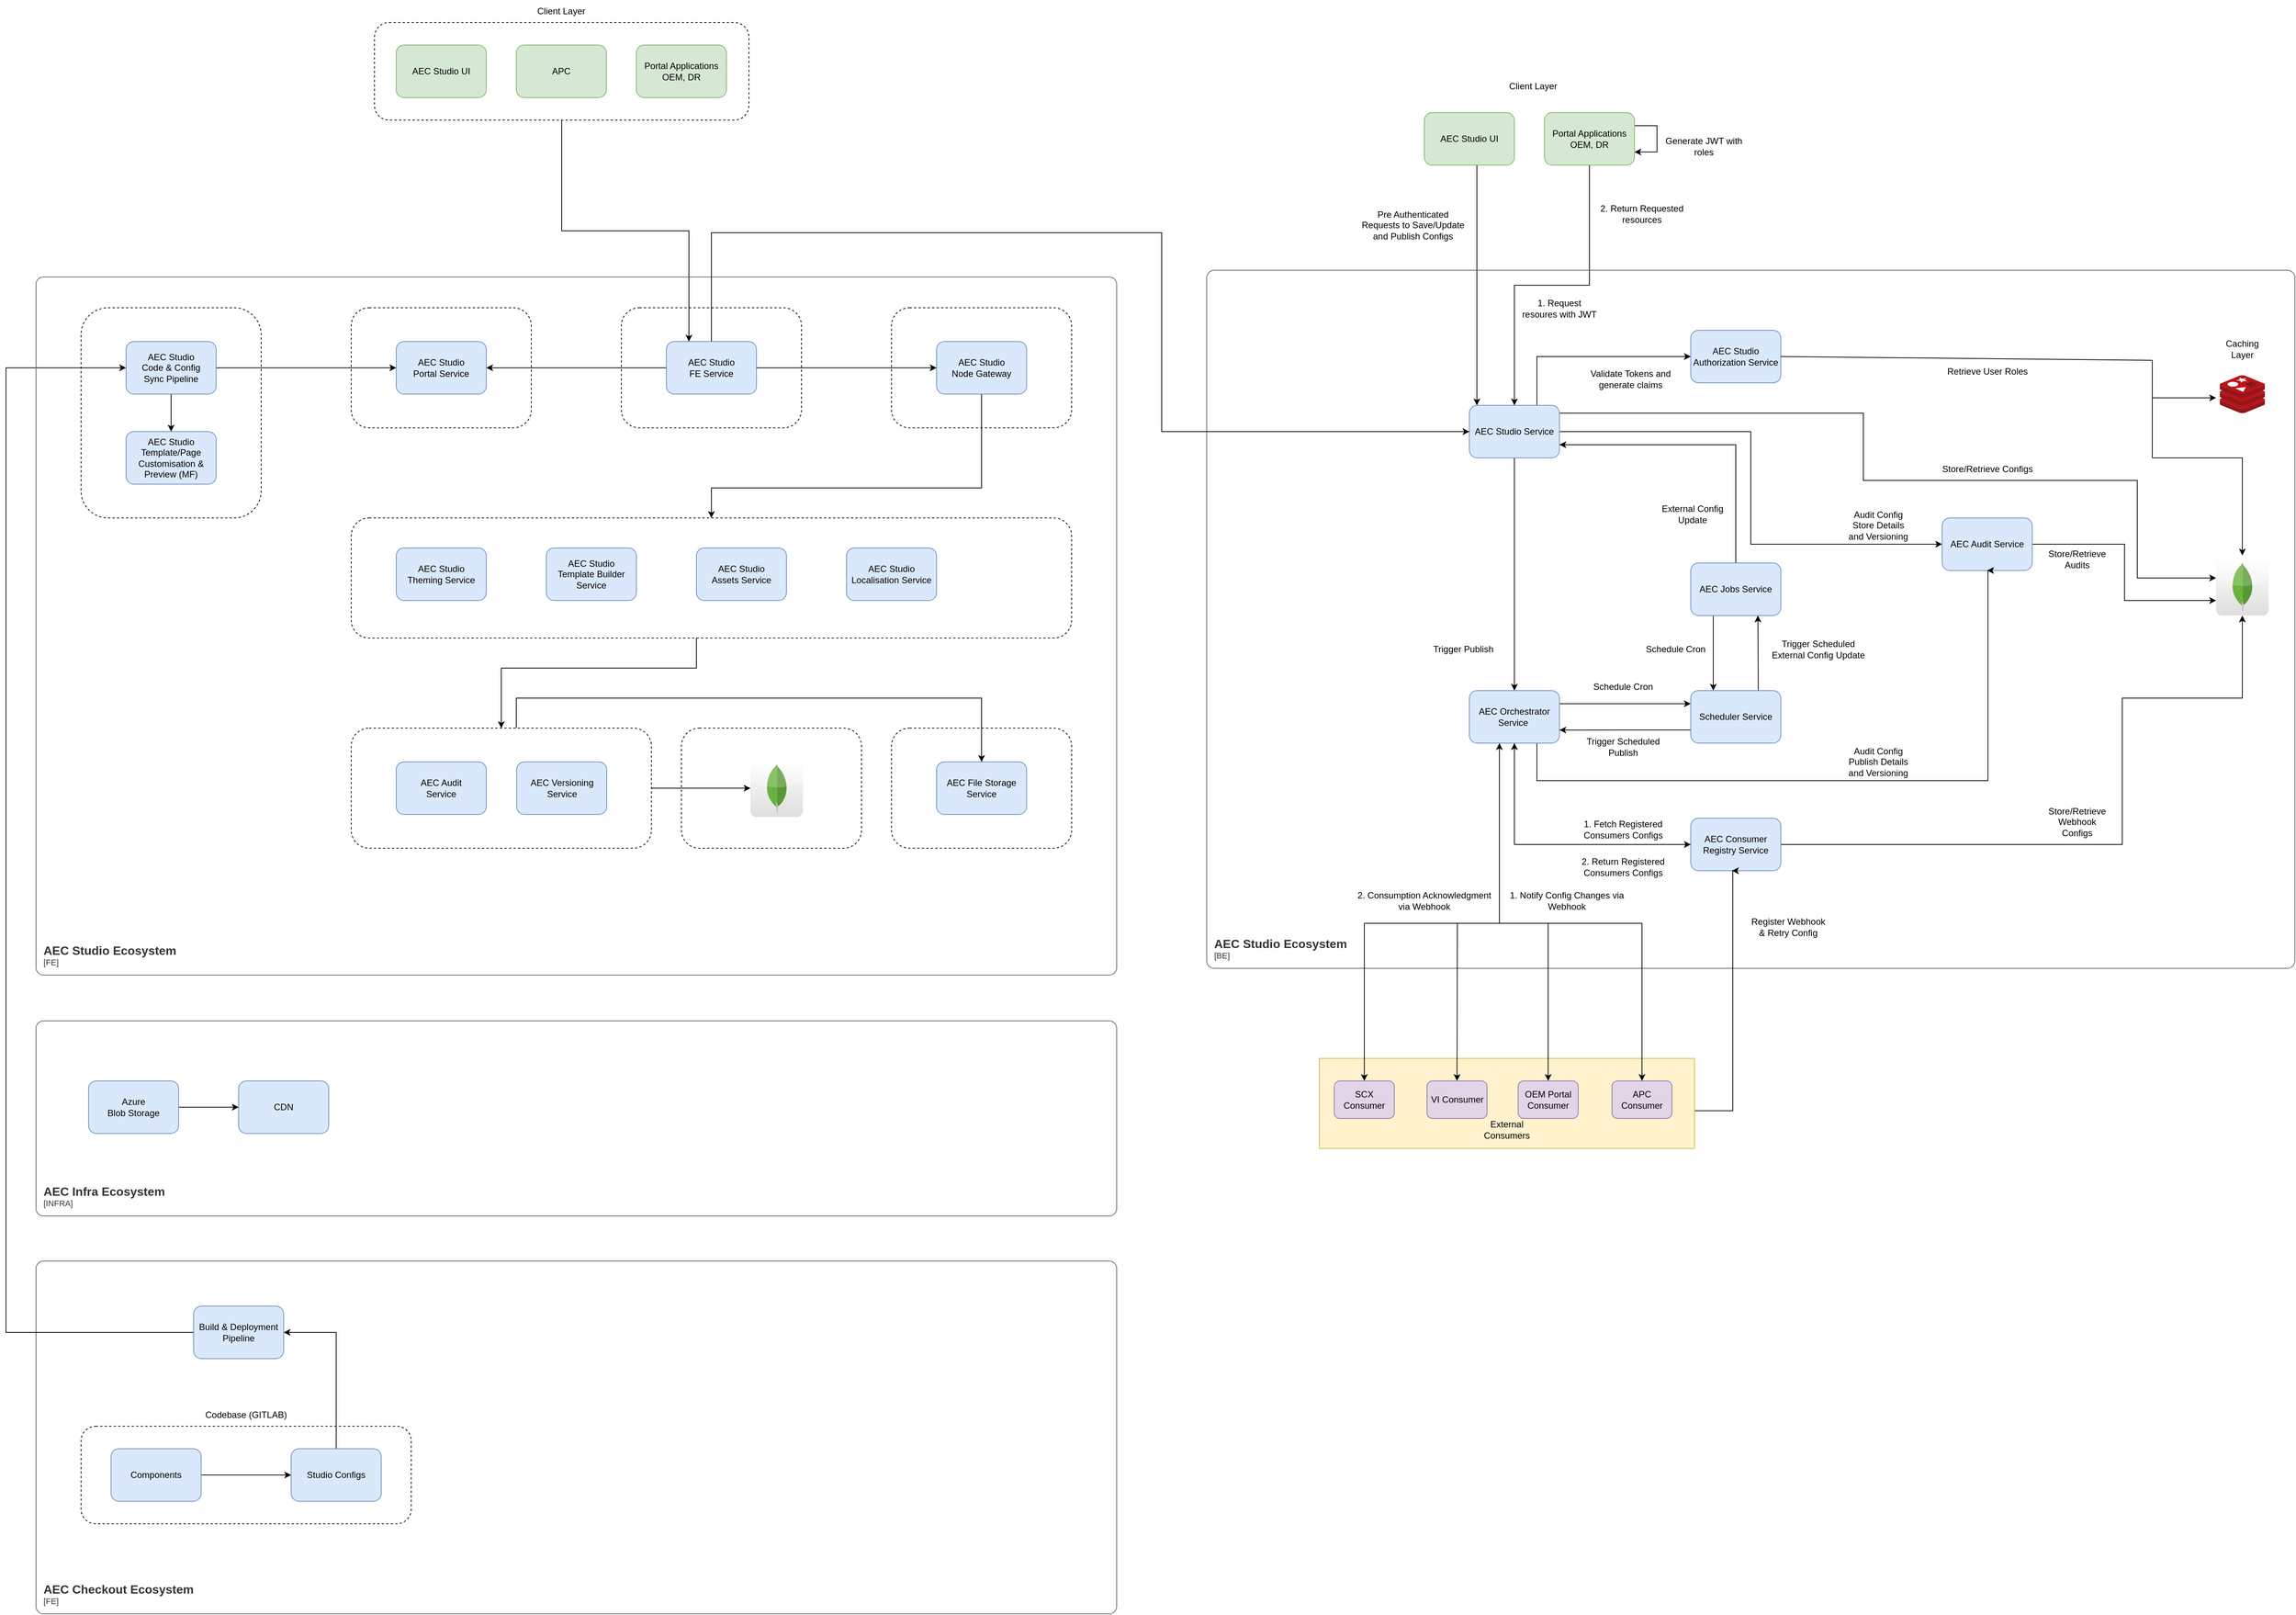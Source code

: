 <mxfile version="24.9.0">
  <diagram name="Page-1" id="UZ2FkjzimjhiqPQjV4-7">
    <mxGraphModel dx="3831" dy="2422" grid="1" gridSize="10" guides="1" tooltips="1" connect="1" arrows="1" fold="1" page="1" pageScale="1" pageWidth="827" pageHeight="1169" math="0" shadow="0">
      <root>
        <mxCell id="0" />
        <mxCell id="1" parent="0" />
        <mxCell id="i2BVjJreL_Xb-3278pKQ-51" value="" style="rounded=1;whiteSpace=wrap;html=1;fillColor=none;dashed=1;" vertex="1" parent="1">
          <mxGeometry x="-300" y="280" width="240" height="160" as="geometry" />
        </mxCell>
        <mxCell id="i2BVjJreL_Xb-3278pKQ-38" value="" style="rounded=1;whiteSpace=wrap;html=1;fillColor=none;dashed=1;" vertex="1" parent="1">
          <mxGeometry x="-660" y="280" width="240" height="160" as="geometry" />
        </mxCell>
        <mxCell id="i2BVjJreL_Xb-3278pKQ-55" value="" style="rounded=1;whiteSpace=wrap;html=1;fillColor=none;dashed=1;" vertex="1" parent="1">
          <mxGeometry x="-300" y="840" width="240" height="160" as="geometry" />
        </mxCell>
        <mxCell id="i2BVjJreL_Xb-3278pKQ-56" value="" style="rounded=1;whiteSpace=wrap;html=1;fillColor=none;dashed=1;" vertex="1" parent="1">
          <mxGeometry x="-580" y="840" width="240" height="160" as="geometry" />
        </mxCell>
        <mxCell id="i2BVjJreL_Xb-3278pKQ-47" style="edgeStyle=orthogonalEdgeStyle;rounded=0;orthogonalLoop=1;jettySize=auto;html=1;entryX=0.25;entryY=0;entryDx=0;entryDy=0;" edge="1" parent="1" source="R6cSBWT4vYsl6B0eMvr9-43" target="i2BVjJreL_Xb-3278pKQ-41">
          <mxGeometry relative="1" as="geometry" />
        </mxCell>
        <mxCell id="R6cSBWT4vYsl6B0eMvr9-43" value="" style="rounded=1;whiteSpace=wrap;html=1;fillColor=none;dashed=1;" parent="1" vertex="1">
          <mxGeometry x="-989" y="-100" width="499" height="130" as="geometry" />
        </mxCell>
        <mxCell id="R6cSBWT4vYsl6B0eMvr9-40" value="" style="rounded=1;whiteSpace=wrap;html=1;fillColor=none;dashed=1;" parent="1" vertex="1">
          <mxGeometry x="-1380" y="1770" width="440" height="130" as="geometry" />
        </mxCell>
        <mxCell id="R4wL9bozNFMSgIH_ZImQ-1" value="AEC Studio Authorization Service" style="rounded=1;whiteSpace=wrap;html=1;fillColor=#dae8fc;strokeColor=#6c8ebf;" parent="1" vertex="1">
          <mxGeometry x="765" y="310" width="120" height="70" as="geometry" />
        </mxCell>
        <mxCell id="R4wL9bozNFMSgIH_ZImQ-2" value="" style="edgeStyle=orthogonalEdgeStyle;rounded=0;orthogonalLoop=1;jettySize=auto;html=1;" parent="1" source="R4wL9bozNFMSgIH_ZImQ-3" target="R4wL9bozNFMSgIH_ZImQ-8" edge="1">
          <mxGeometry relative="1" as="geometry">
            <Array as="points">
              <mxPoint x="480" y="340" />
              <mxPoint x="480" y="340" />
            </Array>
          </mxGeometry>
        </mxCell>
        <mxCell id="R4wL9bozNFMSgIH_ZImQ-3" value="AEC Studio UI" style="rounded=1;whiteSpace=wrap;html=1;fillColor=#d5e8d4;strokeColor=#82b366;" parent="1" vertex="1">
          <mxGeometry x="410" y="20" width="120" height="70" as="geometry" />
        </mxCell>
        <mxCell id="R4wL9bozNFMSgIH_ZImQ-4" style="edgeStyle=orthogonalEdgeStyle;rounded=0;orthogonalLoop=1;jettySize=auto;html=1;" parent="1" source="R4wL9bozNFMSgIH_ZImQ-8" target="R4wL9bozNFMSgIH_ZImQ-24" edge="1">
          <mxGeometry relative="1" as="geometry" />
        </mxCell>
        <mxCell id="R4wL9bozNFMSgIH_ZImQ-5" style="edgeStyle=orthogonalEdgeStyle;rounded=0;orthogonalLoop=1;jettySize=auto;html=1;entryX=0;entryY=0.5;entryDx=0;entryDy=0;" parent="1" source="R4wL9bozNFMSgIH_ZImQ-8" target="R4wL9bozNFMSgIH_ZImQ-14" edge="1">
          <mxGeometry relative="1" as="geometry" />
        </mxCell>
        <mxCell id="R4wL9bozNFMSgIH_ZImQ-6" style="edgeStyle=orthogonalEdgeStyle;rounded=0;orthogonalLoop=1;jettySize=auto;html=1;exitX=0.75;exitY=0;exitDx=0;exitDy=0;entryX=0;entryY=0.5;entryDx=0;entryDy=0;" parent="1" source="R4wL9bozNFMSgIH_ZImQ-8" target="R4wL9bozNFMSgIH_ZImQ-1" edge="1">
          <mxGeometry relative="1" as="geometry" />
        </mxCell>
        <mxCell id="R4wL9bozNFMSgIH_ZImQ-7" style="edgeStyle=orthogonalEdgeStyle;rounded=0;orthogonalLoop=1;jettySize=auto;html=1;exitX=1;exitY=0.25;exitDx=0;exitDy=0;" parent="1" edge="1">
          <mxGeometry relative="1" as="geometry">
            <mxPoint x="1465" y="640" as="targetPoint" />
            <mxPoint x="590" y="420.43" as="sourcePoint" />
            <Array as="points">
              <mxPoint x="995" y="420" />
              <mxPoint x="995" y="510" />
              <mxPoint x="1360" y="510" />
              <mxPoint x="1360" y="640" />
            </Array>
          </mxGeometry>
        </mxCell>
        <mxCell id="R4wL9bozNFMSgIH_ZImQ-8" value="AEC Studio Service" style="rounded=1;whiteSpace=wrap;html=1;fillColor=#dae8fc;strokeColor=#6c8ebf;" parent="1" vertex="1">
          <mxGeometry x="470" y="410" width="120" height="70" as="geometry" />
        </mxCell>
        <mxCell id="R4wL9bozNFMSgIH_ZImQ-9" style="edgeStyle=orthogonalEdgeStyle;rounded=0;orthogonalLoop=1;jettySize=auto;html=1;exitX=1;exitY=0.25;exitDx=0;exitDy=0;entryX=1;entryY=0.75;entryDx=0;entryDy=0;" parent="1" source="R4wL9bozNFMSgIH_ZImQ-11" target="R4wL9bozNFMSgIH_ZImQ-11" edge="1">
          <mxGeometry relative="1" as="geometry">
            <mxPoint x="700" y="80" as="targetPoint" />
            <Array as="points">
              <mxPoint x="720" y="37" />
              <mxPoint x="720" y="73" />
            </Array>
          </mxGeometry>
        </mxCell>
        <mxCell id="R4wL9bozNFMSgIH_ZImQ-10" style="edgeStyle=orthogonalEdgeStyle;rounded=0;orthogonalLoop=1;jettySize=auto;html=1;exitX=0.5;exitY=1;exitDx=0;exitDy=0;entryX=0.5;entryY=0;entryDx=0;entryDy=0;" parent="1" source="R4wL9bozNFMSgIH_ZImQ-11" target="R4wL9bozNFMSgIH_ZImQ-8" edge="1">
          <mxGeometry relative="1" as="geometry" />
        </mxCell>
        <mxCell id="R4wL9bozNFMSgIH_ZImQ-11" value="Portal Applications&lt;div&gt;OEM, DR&lt;/div&gt;" style="rounded=1;whiteSpace=wrap;html=1;fillColor=#d5e8d4;strokeColor=#82b366;" parent="1" vertex="1">
          <mxGeometry x="570" y="20" width="120" height="70" as="geometry" />
        </mxCell>
        <mxCell id="R4wL9bozNFMSgIH_ZImQ-12" value="Validate Tokens and generate claims" style="text;html=1;align=center;verticalAlign=middle;whiteSpace=wrap;rounded=0;" parent="1" vertex="1">
          <mxGeometry x="620" y="360" width="130" height="30" as="geometry" />
        </mxCell>
        <mxCell id="R4wL9bozNFMSgIH_ZImQ-13" style="edgeStyle=orthogonalEdgeStyle;rounded=0;orthogonalLoop=1;jettySize=auto;html=1;exitX=1;exitY=0.5;exitDx=0;exitDy=0;" parent="1" source="R4wL9bozNFMSgIH_ZImQ-14" edge="1">
          <mxGeometry relative="1" as="geometry">
            <mxPoint x="1465" y="670" as="targetPoint" />
            <Array as="points">
              <mxPoint x="1343" y="595" />
              <mxPoint x="1343" y="670" />
              <mxPoint x="1465" y="670" />
            </Array>
          </mxGeometry>
        </mxCell>
        <mxCell id="R4wL9bozNFMSgIH_ZImQ-14" value="AEC Audit Service" style="rounded=1;whiteSpace=wrap;html=1;fillColor=#dae8fc;strokeColor=#6c8ebf;" parent="1" vertex="1">
          <mxGeometry x="1100" y="560" width="120" height="70" as="geometry" />
        </mxCell>
        <mxCell id="R4wL9bozNFMSgIH_ZImQ-15" value="Store/Retrieve Configs" style="text;html=1;align=center;verticalAlign=middle;resizable=0;points=[];autosize=1;strokeColor=none;fillColor=none;" parent="1" vertex="1">
          <mxGeometry x="1090" y="480" width="140" height="30" as="geometry" />
        </mxCell>
        <mxCell id="R4wL9bozNFMSgIH_ZImQ-16" value="2. Return Requested resources" style="text;html=1;align=center;verticalAlign=middle;whiteSpace=wrap;rounded=0;" parent="1" vertex="1">
          <mxGeometry x="635" y="140" width="130" height="30" as="geometry" />
        </mxCell>
        <mxCell id="R4wL9bozNFMSgIH_ZImQ-17" value="1. Request resoures with JWT" style="text;html=1;align=center;verticalAlign=middle;whiteSpace=wrap;rounded=0;" parent="1" vertex="1">
          <mxGeometry x="535" y="260" width="110" height="41" as="geometry" />
        </mxCell>
        <mxCell id="R4wL9bozNFMSgIH_ZImQ-18" value="Audit Config Store Details and Versioning" style="text;html=1;align=center;verticalAlign=middle;whiteSpace=wrap;rounded=0;" parent="1" vertex="1">
          <mxGeometry x="970" y="555" width="90" height="30" as="geometry" />
        </mxCell>
        <mxCell id="R4wL9bozNFMSgIH_ZImQ-19" value="Pre Authenticated Requests to Save/Update and Publish Configs" style="text;html=1;align=center;verticalAlign=middle;whiteSpace=wrap;rounded=0;" parent="1" vertex="1">
          <mxGeometry x="320" y="140" width="150" height="60" as="geometry" />
        </mxCell>
        <mxCell id="R4wL9bozNFMSgIH_ZImQ-20" value="" style="image;sketch=0;aspect=fixed;html=1;points=[];align=center;fontSize=12;image=img/lib/mscae/Cache_Redis_Product.svg;" parent="1" vertex="1">
          <mxGeometry x="1470" y="370" width="60" height="50.4" as="geometry" />
        </mxCell>
        <mxCell id="R4wL9bozNFMSgIH_ZImQ-21" style="edgeStyle=orthogonalEdgeStyle;rounded=0;orthogonalLoop=1;jettySize=auto;html=1;exitX=1;exitY=0.25;exitDx=0;exitDy=0;entryX=0;entryY=0.25;entryDx=0;entryDy=0;" parent="1" source="R4wL9bozNFMSgIH_ZImQ-24" target="R4wL9bozNFMSgIH_ZImQ-38" edge="1">
          <mxGeometry relative="1" as="geometry" />
        </mxCell>
        <mxCell id="R4wL9bozNFMSgIH_ZImQ-22" style="edgeStyle=orthogonalEdgeStyle;rounded=0;orthogonalLoop=1;jettySize=auto;html=1;exitX=0.75;exitY=1;exitDx=0;exitDy=0;" parent="1" source="R4wL9bozNFMSgIH_ZImQ-24" edge="1">
          <mxGeometry relative="1" as="geometry">
            <mxPoint x="1160" y="630" as="targetPoint" />
            <Array as="points">
              <mxPoint x="560" y="910" />
              <mxPoint x="1161" y="910" />
              <mxPoint x="1161" y="630" />
            </Array>
          </mxGeometry>
        </mxCell>
        <mxCell id="R4wL9bozNFMSgIH_ZImQ-23" style="edgeStyle=orthogonalEdgeStyle;rounded=0;orthogonalLoop=1;jettySize=auto;html=1;exitX=0.5;exitY=1;exitDx=0;exitDy=0;entryX=0;entryY=0.5;entryDx=0;entryDy=0;" parent="1" source="R4wL9bozNFMSgIH_ZImQ-24" target="R4wL9bozNFMSgIH_ZImQ-41" edge="1">
          <mxGeometry relative="1" as="geometry" />
        </mxCell>
        <mxCell id="R4wL9bozNFMSgIH_ZImQ-24" value="AEC Orchestrator Service&amp;nbsp;" style="rounded=1;whiteSpace=wrap;html=1;fillColor=#dae8fc;strokeColor=#6c8ebf;" parent="1" vertex="1">
          <mxGeometry x="470" y="790" width="120" height="70" as="geometry" />
        </mxCell>
        <mxCell id="R4wL9bozNFMSgIH_ZImQ-25" value="Trigger Publish" style="text;html=1;align=center;verticalAlign=middle;whiteSpace=wrap;rounded=0;" parent="1" vertex="1">
          <mxGeometry x="394" y="710" width="136" height="50" as="geometry" />
        </mxCell>
        <mxCell id="R4wL9bozNFMSgIH_ZImQ-26" value="Schedule Cron" style="text;html=1;align=center;verticalAlign=middle;whiteSpace=wrap;rounded=0;" parent="1" vertex="1">
          <mxGeometry x="620" y="770" width="110" height="30" as="geometry" />
        </mxCell>
        <mxCell id="R4wL9bozNFMSgIH_ZImQ-27" value="Trigger Scheduled Publish" style="text;html=1;align=center;verticalAlign=middle;whiteSpace=wrap;rounded=0;" parent="1" vertex="1">
          <mxGeometry x="605" y="850" width="140" height="30" as="geometry" />
        </mxCell>
        <mxCell id="R4wL9bozNFMSgIH_ZImQ-28" value="Register Webhook &amp;amp; Retry Config" style="text;html=1;align=center;verticalAlign=middle;whiteSpace=wrap;rounded=0;" parent="1" vertex="1">
          <mxGeometry x="840" y="1090" width="110" height="30" as="geometry" />
        </mxCell>
        <mxCell id="R4wL9bozNFMSgIH_ZImQ-29" value="1. Fetch Registered Consumers Configs" style="text;html=1;align=center;verticalAlign=middle;whiteSpace=wrap;rounded=0;" parent="1" vertex="1">
          <mxGeometry x="610" y="960" width="130" height="30" as="geometry" />
        </mxCell>
        <mxCell id="R4wL9bozNFMSgIH_ZImQ-30" value="1. Notify Config Changes via Webhook" style="text;html=1;align=center;verticalAlign=middle;whiteSpace=wrap;rounded=0;" parent="1" vertex="1">
          <mxGeometry x="520" y="1055" width="160" height="30" as="geometry" />
        </mxCell>
        <mxCell id="R4wL9bozNFMSgIH_ZImQ-31" value="2. Consumption Acknowledgment via Webhook" style="text;html=1;align=center;verticalAlign=middle;whiteSpace=wrap;rounded=0;" parent="1" vertex="1">
          <mxGeometry x="315" y="1050" width="190" height="40" as="geometry" />
        </mxCell>
        <mxCell id="R4wL9bozNFMSgIH_ZImQ-32" value="Generate JWT with roles" style="text;html=1;align=center;verticalAlign=middle;whiteSpace=wrap;rounded=0;" parent="1" vertex="1">
          <mxGeometry x="725" y="50" width="115" height="30" as="geometry" />
        </mxCell>
        <mxCell id="R4wL9bozNFMSgIH_ZImQ-33" style="edgeStyle=orthogonalEdgeStyle;rounded=0;orthogonalLoop=1;jettySize=auto;html=1;exitX=0.25;exitY=1;exitDx=0;exitDy=0;entryX=0.25;entryY=0;entryDx=0;entryDy=0;" parent="1" source="R4wL9bozNFMSgIH_ZImQ-35" target="R4wL9bozNFMSgIH_ZImQ-38" edge="1">
          <mxGeometry relative="1" as="geometry" />
        </mxCell>
        <mxCell id="R4wL9bozNFMSgIH_ZImQ-34" style="edgeStyle=orthogonalEdgeStyle;rounded=0;orthogonalLoop=1;jettySize=auto;html=1;exitX=0.5;exitY=0;exitDx=0;exitDy=0;entryX=1;entryY=0.75;entryDx=0;entryDy=0;" parent="1" source="R4wL9bozNFMSgIH_ZImQ-35" target="R4wL9bozNFMSgIH_ZImQ-8" edge="1">
          <mxGeometry relative="1" as="geometry" />
        </mxCell>
        <mxCell id="R4wL9bozNFMSgIH_ZImQ-35" value="AEC Jobs Service" style="rounded=1;whiteSpace=wrap;html=1;fillColor=#dae8fc;strokeColor=#6c8ebf;" parent="1" vertex="1">
          <mxGeometry x="765" y="620" width="120" height="70" as="geometry" />
        </mxCell>
        <mxCell id="R4wL9bozNFMSgIH_ZImQ-36" style="edgeStyle=orthogonalEdgeStyle;rounded=0;orthogonalLoop=1;jettySize=auto;html=1;exitX=0.75;exitY=0;exitDx=0;exitDy=0;" parent="1" source="R4wL9bozNFMSgIH_ZImQ-38" edge="1">
          <mxGeometry relative="1" as="geometry">
            <mxPoint x="854.5" y="690" as="targetPoint" />
          </mxGeometry>
        </mxCell>
        <mxCell id="R4wL9bozNFMSgIH_ZImQ-37" style="edgeStyle=orthogonalEdgeStyle;rounded=0;orthogonalLoop=1;jettySize=auto;html=1;exitX=0;exitY=0.75;exitDx=0;exitDy=0;" parent="1" source="R4wL9bozNFMSgIH_ZImQ-38" edge="1">
          <mxGeometry relative="1" as="geometry">
            <mxPoint x="590" y="842.571" as="targetPoint" />
          </mxGeometry>
        </mxCell>
        <mxCell id="R4wL9bozNFMSgIH_ZImQ-38" value="Scheduler Service" style="rounded=1;whiteSpace=wrap;html=1;fillColor=#dae8fc;strokeColor=#6c8ebf;" parent="1" vertex="1">
          <mxGeometry x="765" y="790" width="120" height="70" as="geometry" />
        </mxCell>
        <mxCell id="R4wL9bozNFMSgIH_ZImQ-39" style="edgeStyle=orthogonalEdgeStyle;rounded=0;orthogonalLoop=1;jettySize=auto;html=1;exitX=0;exitY=0.5;exitDx=0;exitDy=0;entryX=0.5;entryY=1;entryDx=0;entryDy=0;" parent="1" source="R4wL9bozNFMSgIH_ZImQ-41" target="R4wL9bozNFMSgIH_ZImQ-24" edge="1">
          <mxGeometry relative="1" as="geometry" />
        </mxCell>
        <mxCell id="R4wL9bozNFMSgIH_ZImQ-40" style="edgeStyle=orthogonalEdgeStyle;rounded=0;orthogonalLoop=1;jettySize=auto;html=1;exitX=1;exitY=0.5;exitDx=0;exitDy=0;" parent="1" source="R4wL9bozNFMSgIH_ZImQ-41" edge="1">
          <mxGeometry relative="1" as="geometry">
            <mxPoint x="1500" y="690" as="targetPoint" />
            <Array as="points">
              <mxPoint x="1340" y="995" />
              <mxPoint x="1340" y="800" />
              <mxPoint x="1500" y="800" />
              <mxPoint x="1500" y="690" />
            </Array>
          </mxGeometry>
        </mxCell>
        <mxCell id="R4wL9bozNFMSgIH_ZImQ-41" value="AEC Consumer Registry Service" style="rounded=1;whiteSpace=wrap;html=1;fillColor=#dae8fc;strokeColor=#6c8ebf;" parent="1" vertex="1">
          <mxGeometry x="765" y="960" width="120" height="70" as="geometry" />
        </mxCell>
        <mxCell id="R4wL9bozNFMSgIH_ZImQ-42" style="edgeStyle=orthogonalEdgeStyle;rounded=0;orthogonalLoop=1;jettySize=auto;html=1;exitX=0.5;exitY=1;exitDx=0;exitDy=0;" parent="1" source="R4wL9bozNFMSgIH_ZImQ-11" target="R4wL9bozNFMSgIH_ZImQ-11" edge="1">
          <mxGeometry relative="1" as="geometry" />
        </mxCell>
        <mxCell id="R4wL9bozNFMSgIH_ZImQ-43" value="" style="dashed=0;outlineConnect=0;html=1;align=center;labelPosition=center;verticalLabelPosition=bottom;verticalAlign=top;shape=mxgraph.webicons.mongodb;gradientColor=#DFDEDE" parent="1" vertex="1">
          <mxGeometry x="1465" y="613.3" width="70" height="76.7" as="geometry" />
        </mxCell>
        <mxCell id="R4wL9bozNFMSgIH_ZImQ-44" value="2. Return Registered Consumers Configs" style="text;html=1;align=center;verticalAlign=middle;whiteSpace=wrap;rounded=0;" parent="1" vertex="1">
          <mxGeometry x="610" y="1010" width="130" height="30" as="geometry" />
        </mxCell>
        <mxCell id="R4wL9bozNFMSgIH_ZImQ-45" value="Caching Layer" style="text;html=1;align=center;verticalAlign=middle;whiteSpace=wrap;rounded=0;" parent="1" vertex="1">
          <mxGeometry x="1470" y="320" width="60" height="30" as="geometry" />
        </mxCell>
        <object placeholders="1" c4Name="AEC Studio Ecosystem" c4Type="SystemScopeBoundary" c4Application="BE" label="&lt;font style=&quot;font-size: 16px&quot;&gt;&lt;b&gt;&lt;div style=&quot;text-align: left&quot;&gt;%c4Name%&lt;/div&gt;&lt;/b&gt;&lt;/font&gt;&lt;div style=&quot;text-align: left&quot;&gt;[%c4Application%]&lt;/div&gt;" id="R4wL9bozNFMSgIH_ZImQ-46">
          <mxCell style="rounded=1;fontSize=11;whiteSpace=wrap;html=1;arcSize=20;fillColor=none;strokeColor=#666666;fontColor=#333333;labelBackgroundColor=none;align=left;verticalAlign=bottom;labelBorderColor=none;spacingTop=0;spacing=10;metaEdit=1;rotatable=0;perimeter=rectanglePerimeter;noLabel=0;labelPadding=0;allowArrows=0;connectable=0;expand=0;recursiveResize=0;editable=1;pointerEvents=0;absoluteArcSize=1;points=[[0.25,0,0],[0.5,0,0],[0.75,0,0],[1,0.25,0],[1,0.5,0],[1,0.75,0],[0.75,1,0],[0.5,1,0],[0.25,1,0],[0,0.75,0],[0,0.5,0],[0,0.25,0]];" parent="1" vertex="1">
            <mxGeometry x="120" y="230" width="1450" height="930" as="geometry" />
          </mxCell>
        </object>
        <mxCell id="R4wL9bozNFMSgIH_ZImQ-47" value="Client Layer" style="text;html=1;align=center;verticalAlign=middle;whiteSpace=wrap;rounded=0;" parent="1" vertex="1">
          <mxGeometry x="505" y="-30" width="100" height="30" as="geometry" />
        </mxCell>
        <mxCell id="R4wL9bozNFMSgIH_ZImQ-48" value="Schedule Cron" style="text;html=1;align=center;verticalAlign=middle;whiteSpace=wrap;rounded=0;" parent="1" vertex="1">
          <mxGeometry x="690" y="720" width="110" height="30" as="geometry" />
        </mxCell>
        <mxCell id="R4wL9bozNFMSgIH_ZImQ-49" value="Trigger Scheduled External Config Update" style="text;html=1;align=center;verticalAlign=middle;whiteSpace=wrap;rounded=0;" parent="1" vertex="1">
          <mxGeometry x="865" y="720" width="140" height="30" as="geometry" />
        </mxCell>
        <mxCell id="R4wL9bozNFMSgIH_ZImQ-50" value="Audit Config Publish Details and Versioning" style="text;html=1;align=center;verticalAlign=middle;whiteSpace=wrap;rounded=0;" parent="1" vertex="1">
          <mxGeometry x="970" y="870" width="90" height="30" as="geometry" />
        </mxCell>
        <mxCell id="R4wL9bozNFMSgIH_ZImQ-51" value="" style="endArrow=classic;html=1;rounded=0;" parent="1" edge="1">
          <mxGeometry width="50" height="50" relative="1" as="geometry">
            <mxPoint x="510" y="1100" as="sourcePoint" />
            <mxPoint x="510" y="860" as="targetPoint" />
          </mxGeometry>
        </mxCell>
        <mxCell id="R4wL9bozNFMSgIH_ZImQ-52" value="" style="endArrow=none;html=1;rounded=0;" parent="1" edge="1">
          <mxGeometry width="50" height="50" relative="1" as="geometry">
            <mxPoint x="330" y="1100" as="sourcePoint" />
            <mxPoint x="700" y="1100" as="targetPoint" />
            <Array as="points">
              <mxPoint x="480" y="1100" />
            </Array>
          </mxGeometry>
        </mxCell>
        <mxCell id="R4wL9bozNFMSgIH_ZImQ-53" style="edgeStyle=orthogonalEdgeStyle;rounded=0;orthogonalLoop=1;jettySize=auto;html=1;exitX=0.997;exitY=0.581;exitDx=0;exitDy=0;exitPerimeter=0;" parent="1" source="R4wL9bozNFMSgIH_ZImQ-57" edge="1">
          <mxGeometry relative="1" as="geometry">
            <mxPoint x="820" y="1030" as="targetPoint" />
            <mxPoint x="772" y="1350" as="sourcePoint" />
            <Array as="points">
              <mxPoint x="821" y="1350" />
              <mxPoint x="821" y="1030" />
            </Array>
          </mxGeometry>
        </mxCell>
        <mxCell id="R4wL9bozNFMSgIH_ZImQ-54" value="Store/Retrieve Audits" style="text;html=1;align=center;verticalAlign=middle;whiteSpace=wrap;rounded=0;" parent="1" vertex="1">
          <mxGeometry x="1250" y="600" width="60" height="30" as="geometry" />
        </mxCell>
        <mxCell id="R4wL9bozNFMSgIH_ZImQ-55" value="Store/Retrieve Webhook Configs" style="text;html=1;align=center;verticalAlign=middle;whiteSpace=wrap;rounded=0;" parent="1" vertex="1">
          <mxGeometry x="1250" y="950" width="60" height="30" as="geometry" />
        </mxCell>
        <mxCell id="R4wL9bozNFMSgIH_ZImQ-56" value="Retrieve User Roles" style="text;html=1;align=center;verticalAlign=middle;resizable=0;points=[];autosize=1;strokeColor=none;fillColor=none;" parent="1" vertex="1">
          <mxGeometry x="1095" y="350" width="130" height="30" as="geometry" />
        </mxCell>
        <mxCell id="R4wL9bozNFMSgIH_ZImQ-57" value="" style="rounded=0;whiteSpace=wrap;html=1;fillColor=#fff2cc;strokeColor=#d6b656;" parent="1" vertex="1">
          <mxGeometry x="270" y="1280" width="500" height="120" as="geometry" />
        </mxCell>
        <mxCell id="R4wL9bozNFMSgIH_ZImQ-58" value="SCX Consumer" style="rounded=1;whiteSpace=wrap;html=1;fillColor=#e1d5e7;strokeColor=#9673a6;" parent="1" vertex="1">
          <mxGeometry x="290" y="1310" width="80" height="50" as="geometry" />
        </mxCell>
        <mxCell id="R4wL9bozNFMSgIH_ZImQ-59" value="VI Consumer" style="rounded=1;whiteSpace=wrap;html=1;fillColor=#e1d5e7;strokeColor=#9673a6;fillOpacity=100;" parent="1" vertex="1">
          <mxGeometry x="413.5" y="1310" width="80" height="50" as="geometry" />
        </mxCell>
        <mxCell id="R4wL9bozNFMSgIH_ZImQ-60" value="OEM Portal Consumer" style="rounded=1;whiteSpace=wrap;html=1;fillColor=#e1d5e7;strokeColor=#9673a6;" parent="1" vertex="1">
          <mxGeometry x="535" y="1310" width="80" height="50" as="geometry" />
        </mxCell>
        <mxCell id="R4wL9bozNFMSgIH_ZImQ-61" value="APC Consumer" style="rounded=1;whiteSpace=wrap;html=1;fillColor=#e1d5e7;strokeColor=#9673a6;" parent="1" vertex="1">
          <mxGeometry x="660" y="1310" width="80" height="50" as="geometry" />
        </mxCell>
        <mxCell id="R4wL9bozNFMSgIH_ZImQ-62" value="" style="endArrow=classic;html=1;rounded=0;entryX=0.5;entryY=0;entryDx=0;entryDy=0;" parent="1" target="R4wL9bozNFMSgIH_ZImQ-58" edge="1">
          <mxGeometry width="50" height="50" relative="1" as="geometry">
            <mxPoint x="330" y="1100" as="sourcePoint" />
            <mxPoint x="760" y="1120" as="targetPoint" />
          </mxGeometry>
        </mxCell>
        <mxCell id="R4wL9bozNFMSgIH_ZImQ-63" value="" style="endArrow=classic;html=1;rounded=0;entryX=0.5;entryY=0;entryDx=0;entryDy=0;" parent="1" target="R4wL9bozNFMSgIH_ZImQ-59" edge="1">
          <mxGeometry width="50" height="50" relative="1" as="geometry">
            <mxPoint x="454" y="1100" as="sourcePoint" />
            <mxPoint x="760" y="1120" as="targetPoint" />
          </mxGeometry>
        </mxCell>
        <mxCell id="R4wL9bozNFMSgIH_ZImQ-64" value="" style="endArrow=classic;html=1;rounded=0;" parent="1" target="R4wL9bozNFMSgIH_ZImQ-60" edge="1">
          <mxGeometry width="50" height="50" relative="1" as="geometry">
            <mxPoint x="575" y="1100" as="sourcePoint" />
            <mxPoint x="760" y="1120" as="targetPoint" />
          </mxGeometry>
        </mxCell>
        <mxCell id="R4wL9bozNFMSgIH_ZImQ-65" value="" style="endArrow=classic;html=1;rounded=0;entryX=0.5;entryY=0;entryDx=0;entryDy=0;" parent="1" target="R4wL9bozNFMSgIH_ZImQ-61" edge="1">
          <mxGeometry width="50" height="50" relative="1" as="geometry">
            <mxPoint x="700" y="1100" as="sourcePoint" />
            <mxPoint x="760" y="1120" as="targetPoint" />
          </mxGeometry>
        </mxCell>
        <mxCell id="R4wL9bozNFMSgIH_ZImQ-66" value="External Consumers" style="text;html=1;align=center;verticalAlign=middle;whiteSpace=wrap;rounded=0;" parent="1" vertex="1">
          <mxGeometry x="490" y="1360" width="60" height="30" as="geometry" />
        </mxCell>
        <mxCell id="R4wL9bozNFMSgIH_ZImQ-67" value="External Config Update" style="text;html=1;align=center;verticalAlign=middle;whiteSpace=wrap;rounded=0;" parent="1" vertex="1">
          <mxGeometry x="720" y="540" width="95" height="30" as="geometry" />
        </mxCell>
        <mxCell id="R4wL9bozNFMSgIH_ZImQ-68" value="" style="endArrow=none;html=1;rounded=0;exitX=1;exitY=0.5;exitDx=0;exitDy=0;" parent="1" source="R4wL9bozNFMSgIH_ZImQ-1" edge="1">
          <mxGeometry width="50" height="50" relative="1" as="geometry">
            <mxPoint x="840" y="870" as="sourcePoint" />
            <mxPoint x="1380" y="350" as="targetPoint" />
          </mxGeometry>
        </mxCell>
        <mxCell id="R4wL9bozNFMSgIH_ZImQ-69" value="" style="endArrow=none;html=1;rounded=0;" parent="1" edge="1">
          <mxGeometry width="50" height="50" relative="1" as="geometry">
            <mxPoint x="1380" y="350" as="sourcePoint" />
            <mxPoint x="1380" y="480" as="targetPoint" />
          </mxGeometry>
        </mxCell>
        <mxCell id="R4wL9bozNFMSgIH_ZImQ-70" value="" style="endArrow=classic;html=1;rounded=0;" parent="1" edge="1">
          <mxGeometry width="50" height="50" relative="1" as="geometry">
            <mxPoint x="1380" y="400" as="sourcePoint" />
            <mxPoint x="1465" y="400" as="targetPoint" />
          </mxGeometry>
        </mxCell>
        <mxCell id="R4wL9bozNFMSgIH_ZImQ-71" value="" style="endArrow=classic;html=1;rounded=0;" parent="1" edge="1">
          <mxGeometry width="50" height="50" relative="1" as="geometry">
            <mxPoint x="1380" y="480" as="sourcePoint" />
            <mxPoint x="1500" y="610" as="targetPoint" />
            <Array as="points">
              <mxPoint x="1500" y="480" />
            </Array>
          </mxGeometry>
        </mxCell>
        <mxCell id="R6cSBWT4vYsl6B0eMvr9-2" value="AEC Studio UI" style="rounded=1;whiteSpace=wrap;html=1;fillColor=#d5e8d4;strokeColor=#82b366;" parent="1" vertex="1">
          <mxGeometry x="-960" y="-70" width="120" height="70" as="geometry" />
        </mxCell>
        <mxCell id="R6cSBWT4vYsl6B0eMvr9-3" value="Portal Applications&lt;div&gt;OEM, DR&lt;/div&gt;" style="rounded=1;whiteSpace=wrap;html=1;fillColor=#d5e8d4;strokeColor=#82b366;" parent="1" vertex="1">
          <mxGeometry x="-640" y="-70" width="120" height="70" as="geometry" />
        </mxCell>
        <mxCell id="R6cSBWT4vYsl6B0eMvr9-4" value="APC" style="rounded=1;whiteSpace=wrap;html=1;fillColor=#d5e8d4;strokeColor=#82b366;" parent="1" vertex="1">
          <mxGeometry x="-800" y="-70" width="120" height="70" as="geometry" />
        </mxCell>
        <mxCell id="R6cSBWT4vYsl6B0eMvr9-26" value="Client Layer" style="text;html=1;align=center;verticalAlign=middle;whiteSpace=wrap;rounded=0;" parent="1" vertex="1">
          <mxGeometry x="-790" y="-130" width="100" height="30" as="geometry" />
        </mxCell>
        <object placeholders="1" c4Name="AEC Checkout Ecosystem" c4Type="SystemScopeBoundary" c4Application="FE" label="&lt;font style=&quot;font-size: 16px&quot;&gt;&lt;b&gt;&lt;div style=&quot;text-align: left&quot;&gt;%c4Name%&lt;/div&gt;&lt;/b&gt;&lt;/font&gt;&lt;div style=&quot;text-align: left&quot;&gt;[%c4Application%]&lt;/div&gt;" id="R6cSBWT4vYsl6B0eMvr9-32">
          <mxCell style="rounded=1;fontSize=11;whiteSpace=wrap;html=1;arcSize=20;fillColor=none;strokeColor=#666666;fontColor=#333333;labelBackgroundColor=none;align=left;verticalAlign=bottom;labelBorderColor=none;spacingTop=0;spacing=10;metaEdit=1;rotatable=0;perimeter=rectanglePerimeter;noLabel=0;labelPadding=0;allowArrows=0;connectable=0;expand=0;recursiveResize=0;editable=1;pointerEvents=0;absoluteArcSize=1;points=[[0.25,0,0],[0.5,0,0],[0.75,0,0],[1,0.25,0],[1,0.5,0],[1,0.75,0],[0.75,1,0],[0.5,1,0],[0.25,1,0],[0,0.75,0],[0,0.5,0],[0,0.25,0]];" parent="1" vertex="1">
            <mxGeometry x="-1440" y="1550" width="1440" height="470" as="geometry" />
          </mxCell>
        </object>
        <mxCell id="R6cSBWT4vYsl6B0eMvr9-35" value="" style="edgeStyle=orthogonalEdgeStyle;rounded=0;orthogonalLoop=1;jettySize=auto;html=1;" parent="1" source="R6cSBWT4vYsl6B0eMvr9-33" target="R6cSBWT4vYsl6B0eMvr9-34" edge="1">
          <mxGeometry relative="1" as="geometry" />
        </mxCell>
        <mxCell id="R6cSBWT4vYsl6B0eMvr9-33" value="Components" style="rounded=1;whiteSpace=wrap;html=1;fillColor=#dae8fc;strokeColor=#6c8ebf;" parent="1" vertex="1">
          <mxGeometry x="-1340" y="1800" width="120" height="70" as="geometry" />
        </mxCell>
        <mxCell id="R6cSBWT4vYsl6B0eMvr9-37" value="" style="edgeStyle=orthogonalEdgeStyle;rounded=0;orthogonalLoop=1;jettySize=auto;html=1;" parent="1" source="R6cSBWT4vYsl6B0eMvr9-34" target="R6cSBWT4vYsl6B0eMvr9-36" edge="1">
          <mxGeometry relative="1" as="geometry">
            <Array as="points">
              <mxPoint x="-1040" y="1645" />
            </Array>
          </mxGeometry>
        </mxCell>
        <mxCell id="R6cSBWT4vYsl6B0eMvr9-34" value="Studio Configs" style="rounded=1;whiteSpace=wrap;html=1;fillColor=#dae8fc;strokeColor=#6c8ebf;" parent="1" vertex="1">
          <mxGeometry x="-1100" y="1800" width="120" height="70" as="geometry" />
        </mxCell>
        <mxCell id="i2BVjJreL_Xb-3278pKQ-61" style="edgeStyle=orthogonalEdgeStyle;rounded=0;orthogonalLoop=1;jettySize=auto;html=1;entryX=0;entryY=0.5;entryDx=0;entryDy=0;" edge="1" parent="1" source="R6cSBWT4vYsl6B0eMvr9-36" target="i2BVjJreL_Xb-3278pKQ-30">
          <mxGeometry relative="1" as="geometry">
            <Array as="points">
              <mxPoint x="-1480" y="1645" />
              <mxPoint x="-1480" y="360" />
            </Array>
          </mxGeometry>
        </mxCell>
        <mxCell id="R6cSBWT4vYsl6B0eMvr9-36" value="Build &amp;amp; Deployment Pipeline" style="rounded=1;whiteSpace=wrap;html=1;fillColor=#dae8fc;strokeColor=#6c8ebf;" parent="1" vertex="1">
          <mxGeometry x="-1230" y="1610" width="120" height="70" as="geometry" />
        </mxCell>
        <mxCell id="R6cSBWT4vYsl6B0eMvr9-41" value="Codebase (GITLAB)" style="text;html=1;align=center;verticalAlign=middle;whiteSpace=wrap;rounded=0;" parent="1" vertex="1">
          <mxGeometry x="-1230" y="1740" width="140" height="30" as="geometry" />
        </mxCell>
        <mxCell id="i2BVjJreL_Xb-3278pKQ-68" style="edgeStyle=orthogonalEdgeStyle;rounded=0;orthogonalLoop=1;jettySize=auto;html=1;entryX=0.5;entryY=0;entryDx=0;entryDy=0;" edge="1" parent="1" source="i2BVjJreL_Xb-3278pKQ-24" target="i2BVjJreL_Xb-3278pKQ-64">
          <mxGeometry relative="1" as="geometry">
            <Array as="points">
              <mxPoint x="-560" y="760" />
              <mxPoint x="-820" y="760" />
            </Array>
          </mxGeometry>
        </mxCell>
        <mxCell id="i2BVjJreL_Xb-3278pKQ-24" value="" style="rounded=1;whiteSpace=wrap;html=1;fillColor=none;dashed=1;" vertex="1" parent="1">
          <mxGeometry x="-1020" y="560" width="960" height="160" as="geometry" />
        </mxCell>
        <mxCell id="i2BVjJreL_Xb-3278pKQ-25" value="" style="rounded=1;whiteSpace=wrap;html=1;fillColor=none;dashed=1;" vertex="1" parent="1">
          <mxGeometry x="-1020" y="280" width="240" height="160" as="geometry" />
        </mxCell>
        <mxCell id="i2BVjJreL_Xb-3278pKQ-26" value="" style="rounded=1;whiteSpace=wrap;html=1;fillColor=none;dashed=1;" vertex="1" parent="1">
          <mxGeometry x="-1380" y="280" width="240" height="280" as="geometry" />
        </mxCell>
        <object placeholders="1" c4Name="AEC Studio Ecosystem" c4Type="SystemScopeBoundary" c4Application="FE" label="&lt;font style=&quot;font-size: 16px&quot;&gt;&lt;b&gt;&lt;div style=&quot;text-align: left&quot;&gt;%c4Name%&lt;/div&gt;&lt;/b&gt;&lt;/font&gt;&lt;div style=&quot;text-align: left&quot;&gt;[%c4Application%]&lt;/div&gt;" id="i2BVjJreL_Xb-3278pKQ-27">
          <mxCell style="rounded=1;fontSize=11;whiteSpace=wrap;html=1;arcSize=20;fillColor=none;strokeColor=#666666;fontColor=#333333;labelBackgroundColor=none;align=left;verticalAlign=bottom;labelBorderColor=none;spacingTop=0;spacing=10;metaEdit=1;rotatable=0;perimeter=rectanglePerimeter;noLabel=0;labelPadding=0;allowArrows=0;connectable=0;expand=0;recursiveResize=0;editable=1;pointerEvents=0;absoluteArcSize=1;points=[[0.25,0,0],[0.5,0,0],[0.75,0,0],[1,0.25,0],[1,0.5,0],[1,0.75,0],[0.75,1,0],[0.5,1,0],[0.25,1,0],[0,0.75,0],[0,0.5,0],[0,0.25,0]];" vertex="1" parent="1">
            <mxGeometry x="-1440" y="239" width="1440" height="930" as="geometry" />
          </mxCell>
        </object>
        <mxCell id="i2BVjJreL_Xb-3278pKQ-28" style="edgeStyle=orthogonalEdgeStyle;rounded=0;orthogonalLoop=1;jettySize=auto;html=1;entryX=0;entryY=0.5;entryDx=0;entryDy=0;" edge="1" parent="1" source="i2BVjJreL_Xb-3278pKQ-30" target="i2BVjJreL_Xb-3278pKQ-32">
          <mxGeometry relative="1" as="geometry" />
        </mxCell>
        <mxCell id="i2BVjJreL_Xb-3278pKQ-29" style="edgeStyle=orthogonalEdgeStyle;rounded=0;orthogonalLoop=1;jettySize=auto;html=1;entryX=0.5;entryY=0;entryDx=0;entryDy=0;" edge="1" parent="1" source="i2BVjJreL_Xb-3278pKQ-30" target="i2BVjJreL_Xb-3278pKQ-31">
          <mxGeometry relative="1" as="geometry" />
        </mxCell>
        <mxCell id="i2BVjJreL_Xb-3278pKQ-30" value="AEC Studio&lt;br&gt;Code &amp;amp; Config&lt;br&gt;Sync Pipeline" style="rounded=1;whiteSpace=wrap;html=1;fillColor=#dae8fc;strokeColor=#6c8ebf;" vertex="1" parent="1">
          <mxGeometry x="-1320" y="325" width="120" height="70" as="geometry" />
        </mxCell>
        <mxCell id="i2BVjJreL_Xb-3278pKQ-31" value="AEC Studio&lt;br&gt;Template/Page Customisation &amp;amp; Preview (MF)" style="rounded=1;whiteSpace=wrap;html=1;fillColor=#dae8fc;strokeColor=#6c8ebf;" vertex="1" parent="1">
          <mxGeometry x="-1320" y="445" width="120" height="70" as="geometry" />
        </mxCell>
        <mxCell id="i2BVjJreL_Xb-3278pKQ-32" value="AEC Studio&lt;br&gt;Portal Service" style="rounded=1;whiteSpace=wrap;html=1;fillColor=#dae8fc;strokeColor=#6c8ebf;" vertex="1" parent="1">
          <mxGeometry x="-960" y="325" width="120" height="70" as="geometry" />
        </mxCell>
        <mxCell id="i2BVjJreL_Xb-3278pKQ-33" value="AEC File Storage Service" style="rounded=1;whiteSpace=wrap;html=1;fillColor=#dae8fc;strokeColor=#6c8ebf;" vertex="1" parent="1">
          <mxGeometry x="-240" y="885" width="120" height="70" as="geometry" />
        </mxCell>
        <mxCell id="i2BVjJreL_Xb-3278pKQ-34" value="AEC Studio&lt;br&gt;Template Builder Service" style="rounded=1;whiteSpace=wrap;html=1;fillColor=#dae8fc;strokeColor=#6c8ebf;" vertex="1" parent="1">
          <mxGeometry x="-760" y="600" width="120" height="70" as="geometry" />
        </mxCell>
        <mxCell id="i2BVjJreL_Xb-3278pKQ-35" value="AEC Studio&lt;br&gt;Theming Service" style="rounded=1;whiteSpace=wrap;html=1;fillColor=#dae8fc;strokeColor=#6c8ebf;" vertex="1" parent="1">
          <mxGeometry x="-960" y="600" width="120" height="70" as="geometry" />
        </mxCell>
        <mxCell id="i2BVjJreL_Xb-3278pKQ-36" value="AEC Studio&lt;br&gt;Assets Service" style="rounded=1;whiteSpace=wrap;html=1;fillColor=#dae8fc;strokeColor=#6c8ebf;" vertex="1" parent="1">
          <mxGeometry x="-560" y="600" width="120" height="70" as="geometry" />
        </mxCell>
        <mxCell id="i2BVjJreL_Xb-3278pKQ-37" value="AEC Studio&lt;br&gt;Localisation Service" style="rounded=1;whiteSpace=wrap;html=1;fillColor=#dae8fc;strokeColor=#6c8ebf;" vertex="1" parent="1">
          <mxGeometry x="-360" y="600" width="120" height="70" as="geometry" />
        </mxCell>
        <mxCell id="i2BVjJreL_Xb-3278pKQ-46" style="edgeStyle=orthogonalEdgeStyle;rounded=0;orthogonalLoop=1;jettySize=auto;html=1;entryX=0;entryY=0.5;entryDx=0;entryDy=0;" edge="1" parent="1" source="i2BVjJreL_Xb-3278pKQ-41" target="R4wL9bozNFMSgIH_ZImQ-8">
          <mxGeometry relative="1" as="geometry">
            <Array as="points">
              <mxPoint x="-540" y="180" />
              <mxPoint x="60" y="180" />
              <mxPoint x="60" y="445" />
            </Array>
          </mxGeometry>
        </mxCell>
        <mxCell id="i2BVjJreL_Xb-3278pKQ-59" style="edgeStyle=orthogonalEdgeStyle;rounded=0;orthogonalLoop=1;jettySize=auto;html=1;entryX=1;entryY=0.5;entryDx=0;entryDy=0;" edge="1" parent="1" source="i2BVjJreL_Xb-3278pKQ-41" target="i2BVjJreL_Xb-3278pKQ-32">
          <mxGeometry relative="1" as="geometry" />
        </mxCell>
        <mxCell id="i2BVjJreL_Xb-3278pKQ-41" value="AEC Studio&lt;br&gt;FE Service" style="rounded=1;whiteSpace=wrap;html=1;fillColor=#dae8fc;strokeColor=#6c8ebf;" vertex="1" parent="1">
          <mxGeometry x="-600" y="325" width="120" height="70" as="geometry" />
        </mxCell>
        <mxCell id="i2BVjJreL_Xb-3278pKQ-50" value="" style="dashed=0;outlineConnect=0;html=1;align=center;labelPosition=center;verticalLabelPosition=bottom;verticalAlign=top;shape=mxgraph.webicons.mongodb;gradientColor=#DFDEDE" vertex="1" parent="1">
          <mxGeometry x="-488" y="881.65" width="70" height="76.7" as="geometry" />
        </mxCell>
        <mxCell id="i2BVjJreL_Xb-3278pKQ-58" style="edgeStyle=orthogonalEdgeStyle;rounded=0;orthogonalLoop=1;jettySize=auto;html=1;entryX=0.5;entryY=0;entryDx=0;entryDy=0;" edge="1" parent="1" source="i2BVjJreL_Xb-3278pKQ-52" target="i2BVjJreL_Xb-3278pKQ-24">
          <mxGeometry relative="1" as="geometry">
            <Array as="points">
              <mxPoint x="-180" y="520" />
              <mxPoint x="-540" y="520" />
            </Array>
          </mxGeometry>
        </mxCell>
        <mxCell id="i2BVjJreL_Xb-3278pKQ-52" value="AEC Studio&lt;br&gt;Node Gateway" style="rounded=1;whiteSpace=wrap;html=1;fillColor=#dae8fc;strokeColor=#6c8ebf;" vertex="1" parent="1">
          <mxGeometry x="-240" y="325" width="120" height="70" as="geometry" />
        </mxCell>
        <mxCell id="i2BVjJreL_Xb-3278pKQ-60" style="edgeStyle=orthogonalEdgeStyle;rounded=0;orthogonalLoop=1;jettySize=auto;html=1;entryX=0.25;entryY=0.5;entryDx=0;entryDy=0;entryPerimeter=0;" edge="1" parent="1" source="i2BVjJreL_Xb-3278pKQ-41" target="i2BVjJreL_Xb-3278pKQ-51">
          <mxGeometry relative="1" as="geometry" />
        </mxCell>
        <mxCell id="i2BVjJreL_Xb-3278pKQ-67" style="edgeStyle=orthogonalEdgeStyle;rounded=0;orthogonalLoop=1;jettySize=auto;html=1;" edge="1" parent="1" source="i2BVjJreL_Xb-3278pKQ-64" target="i2BVjJreL_Xb-3278pKQ-50">
          <mxGeometry relative="1" as="geometry" />
        </mxCell>
        <mxCell id="i2BVjJreL_Xb-3278pKQ-70" style="edgeStyle=orthogonalEdgeStyle;rounded=0;orthogonalLoop=1;jettySize=auto;html=1;entryX=0.5;entryY=0;entryDx=0;entryDy=0;" edge="1" parent="1" source="i2BVjJreL_Xb-3278pKQ-64" target="i2BVjJreL_Xb-3278pKQ-33">
          <mxGeometry relative="1" as="geometry">
            <Array as="points">
              <mxPoint x="-800" y="800" />
              <mxPoint x="-180" y="800" />
            </Array>
          </mxGeometry>
        </mxCell>
        <mxCell id="i2BVjJreL_Xb-3278pKQ-64" value="" style="rounded=1;whiteSpace=wrap;html=1;fillColor=none;dashed=1;" vertex="1" parent="1">
          <mxGeometry x="-1020" y="840" width="400" height="160" as="geometry" />
        </mxCell>
        <mxCell id="i2BVjJreL_Xb-3278pKQ-65" value="AEC Audit&lt;br&gt;Service" style="rounded=1;whiteSpace=wrap;html=1;fillColor=#dae8fc;strokeColor=#6c8ebf;" vertex="1" parent="1">
          <mxGeometry x="-960" y="885" width="120" height="70" as="geometry" />
        </mxCell>
        <mxCell id="i2BVjJreL_Xb-3278pKQ-66" value="AEC Versioning&lt;br&gt;Service" style="rounded=1;whiteSpace=wrap;html=1;fillColor=#dae8fc;strokeColor=#6c8ebf;" vertex="1" parent="1">
          <mxGeometry x="-799.5" y="885" width="120" height="70" as="geometry" />
        </mxCell>
        <mxCell id="i2BVjJreL_Xb-3278pKQ-74" value="" style="edgeStyle=orthogonalEdgeStyle;rounded=0;orthogonalLoop=1;jettySize=auto;html=1;" edge="1" parent="1" source="i2BVjJreL_Xb-3278pKQ-71" target="i2BVjJreL_Xb-3278pKQ-73">
          <mxGeometry relative="1" as="geometry" />
        </mxCell>
        <mxCell id="i2BVjJreL_Xb-3278pKQ-71" value="Azure&lt;br&gt;Blob Storage" style="rounded=1;whiteSpace=wrap;html=1;fillColor=#dae8fc;strokeColor=#6c8ebf;" vertex="1" parent="1">
          <mxGeometry x="-1370" y="1310" width="120" height="70" as="geometry" />
        </mxCell>
        <object placeholders="1" c4Name="AEC Infra Ecosystem" c4Type="SystemScopeBoundary" c4Application="INFRA" label="&lt;font style=&quot;font-size: 16px&quot;&gt;&lt;b&gt;&lt;div style=&quot;text-align: left&quot;&gt;%c4Name%&lt;/div&gt;&lt;/b&gt;&lt;/font&gt;&lt;div style=&quot;text-align: left&quot;&gt;[%c4Application%]&lt;/div&gt;" id="i2BVjJreL_Xb-3278pKQ-72">
          <mxCell style="rounded=1;fontSize=11;whiteSpace=wrap;html=1;arcSize=20;fillColor=none;strokeColor=#666666;fontColor=#333333;labelBackgroundColor=none;align=left;verticalAlign=bottom;labelBorderColor=none;spacingTop=0;spacing=10;metaEdit=1;rotatable=0;perimeter=rectanglePerimeter;noLabel=0;labelPadding=0;allowArrows=0;connectable=0;expand=0;recursiveResize=0;editable=1;pointerEvents=0;absoluteArcSize=1;points=[[0.25,0,0],[0.5,0,0],[0.75,0,0],[1,0.25,0],[1,0.5,0],[1,0.75,0],[0.75,1,0],[0.5,1,0],[0.25,1,0],[0,0.75,0],[0,0.5,0],[0,0.25,0]];" vertex="1" parent="1">
            <mxGeometry x="-1440" y="1230" width="1440" height="260" as="geometry" />
          </mxCell>
        </object>
        <mxCell id="i2BVjJreL_Xb-3278pKQ-73" value="CDN" style="rounded=1;whiteSpace=wrap;html=1;fillColor=#dae8fc;strokeColor=#6c8ebf;" vertex="1" parent="1">
          <mxGeometry x="-1170" y="1310" width="120" height="70" as="geometry" />
        </mxCell>
      </root>
    </mxGraphModel>
  </diagram>
</mxfile>
